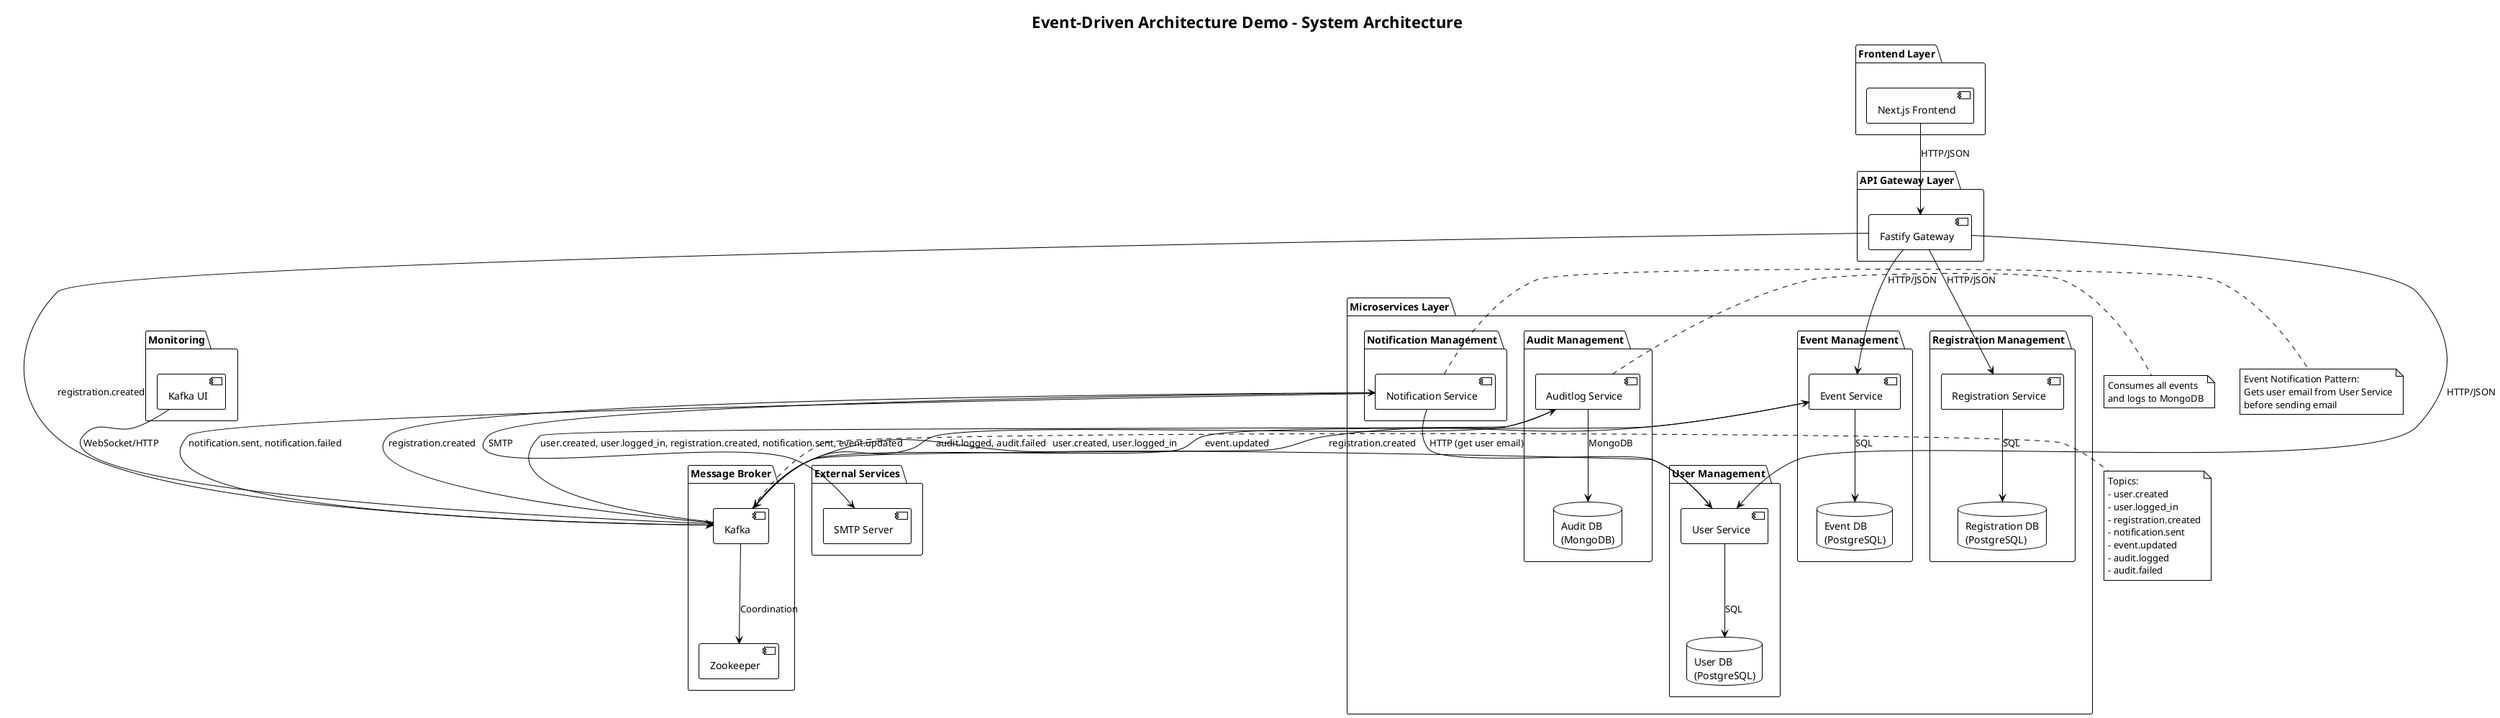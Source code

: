@startuml EDA-Demo System Architecture
!theme plain
title Event-Driven Architecture Demo - System Architecture

package "Frontend Layer" {
  [Next.js Frontend] as FE
}

package "API Gateway Layer" {
  [Fastify Gateway] as GW
}

package "Microservices Layer" {
  package "User Management" {
    [User Service] as US
    database "User DB\n(PostgreSQL)" as UDB
  }
  
  package "Event Management" {
    [Event Service] as ES
    database "Event DB\n(PostgreSQL)" as EDB
  }
  
  package "Registration Management" {
    [Registration Service] as RS
    database "Registration DB\n(PostgreSQL)" as RDB
  }
  
  package "Notification Management" {
    [Notification Service] as NS
  }
  
  package "Audit Management" {
    [Auditlog Service] as AS
    database "Audit DB\n(MongoDB)" as ADB
  }
}

package "Message Broker" {
  [Kafka] as K
  [Zookeeper] as ZK
}

package "External Services" {
  [SMTP Server] as SMTP
}

package "Monitoring" {
  [Kafka UI] as KUI
}

' Frontend connections
FE --> GW : HTTP/JSON

' Gateway connections
GW --> US : HTTP/JSON
GW --> ES : HTTP/JSON
GW --> RS : HTTP/JSON
GW --> K : registration.created

' Service to Database connections
US --> UDB : SQL
ES --> EDB : SQL
RS --> RDB : SQL
AS --> ADB : MongoDB

' Service to Kafka connections
US --> K : user.created, user.logged_in
ES --> K : event.updated
NS --> K : notification.sent, notification.failed
AS --> K : audit.logged, audit.failed

' Kafka to Service connections
K --> ES : registration.created
K --> NS : registration.created
K --> AS : user.created, user.logged_in, registration.created, notification.sent, event.updated

' External service connections
NS --> SMTP : SMTP
NS --> US : HTTP (get user email)

' Monitoring connections
KUI --> K : WebSocket/HTTP

' Kafka internal
K --> ZK : Coordination

' Notes
note right of K : Topics:\n- user.created\n- user.logged_in\n- registration.created\n- notification.sent\n- event.updated\n- audit.logged\n- audit.failed

note right of AS : Consumes all events\nand logs to MongoDB

note right of NS : Event Notification Pattern:\nGets user email from User Service\nbefore sending email

@enduml 